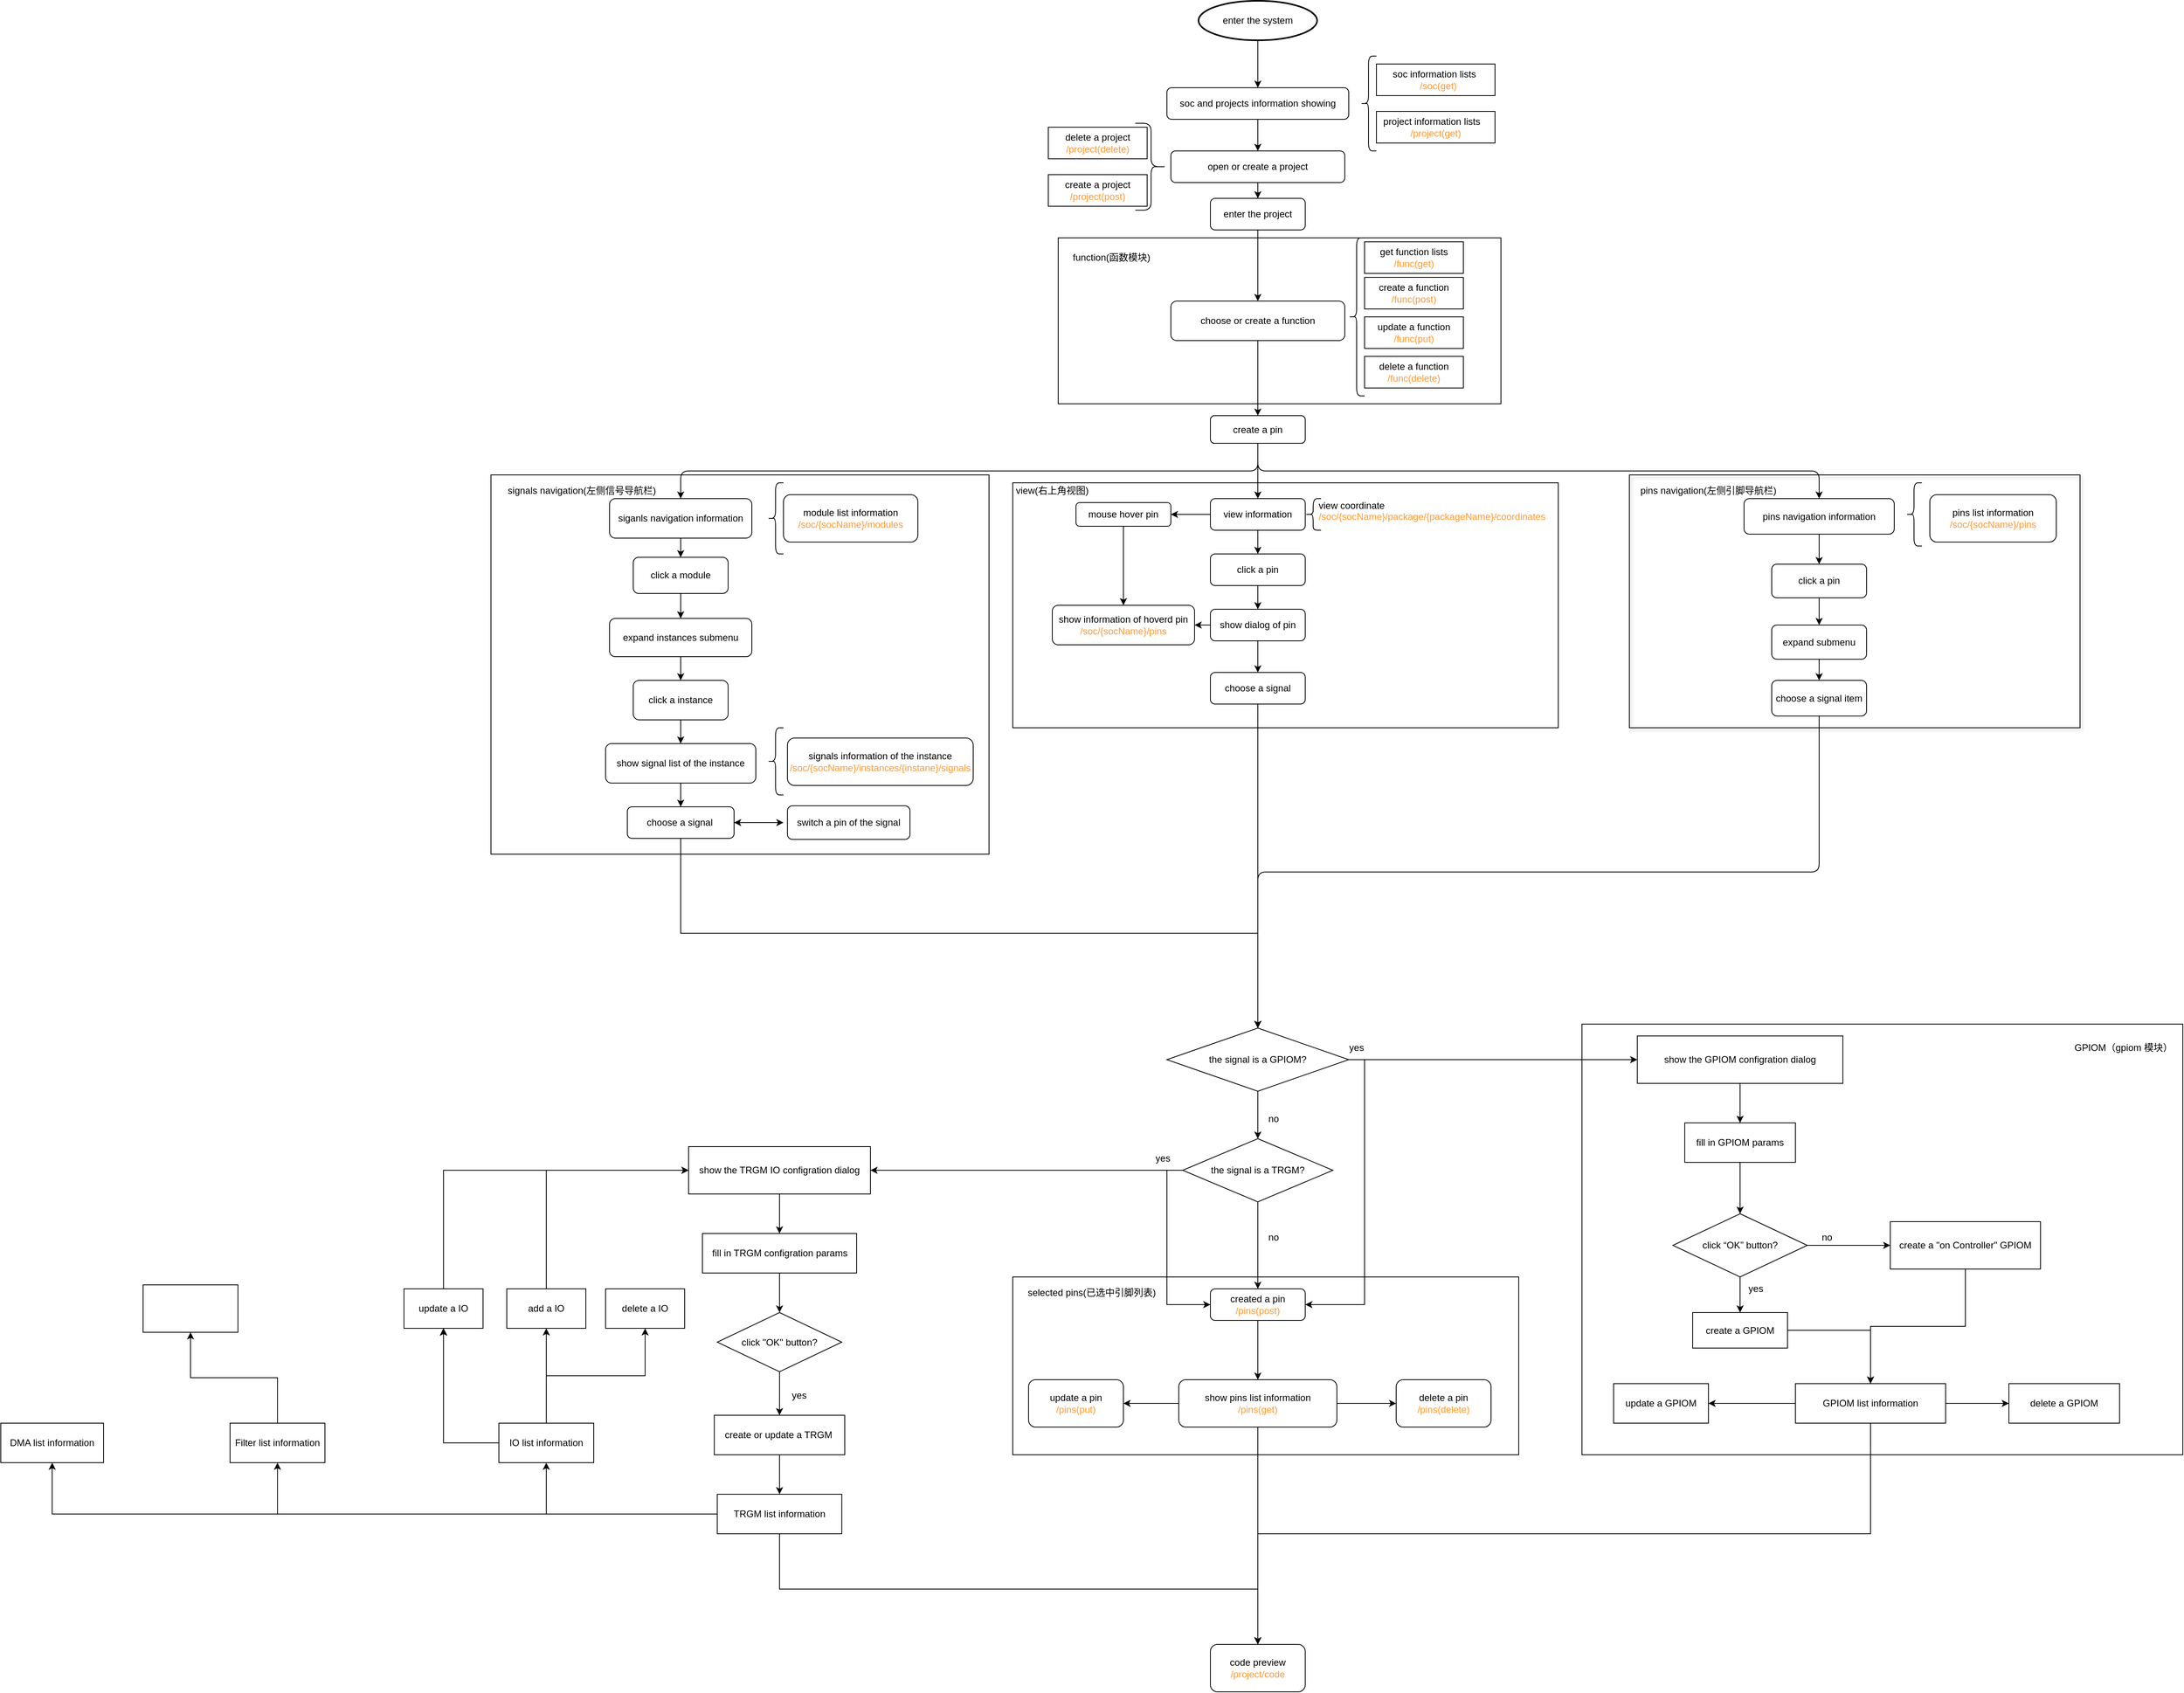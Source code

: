 <mxfile version="21.6.8" type="github">
  <diagram name="Page-1" id="edf60f1a-56cd-e834-aa8a-f176f3a09ee4">
    <mxGraphModel dx="5657" dy="2713" grid="1" gridSize="10" guides="1" tooltips="1" connect="1" arrows="1" fold="1" page="1" pageScale="1" pageWidth="1100" pageHeight="850" background="none" math="0" shadow="0">
      <root>
        <mxCell id="0" />
        <mxCell id="1" parent="0" />
        <mxCell id="0kwE7LdaJHEwsBCoahu8-102" value="" style="rounded=0;whiteSpace=wrap;html=1;fillColor=none;" vertex="1" parent="1">
          <mxGeometry x="850" y="1185" width="760" height="545" as="geometry" />
        </mxCell>
        <mxCell id="0kwE7LdaJHEwsBCoahu8-97" value="" style="rounded=0;whiteSpace=wrap;html=1;fillColor=none;" vertex="1" parent="1">
          <mxGeometry x="130" y="1505" width="640" height="225" as="geometry" />
        </mxCell>
        <mxCell id="0kwE7LdaJHEwsBCoahu8-68" value="" style="rounded=0;whiteSpace=wrap;html=1;fillColor=none;" vertex="1" parent="1">
          <mxGeometry x="187.5" y="190" width="560" height="210" as="geometry" />
        </mxCell>
        <mxCell id="0kwE7LdaJHEwsBCoahu8-44" value="" style="rounded=0;whiteSpace=wrap;html=1;fillColor=none;" vertex="1" parent="1">
          <mxGeometry x="-530" y="490" width="630" height="480" as="geometry" />
        </mxCell>
        <mxCell id="0kwE7LdaJHEwsBCoahu8-19" value="" style="rounded=0;whiteSpace=wrap;html=1;shadow=1;fillColor=none;" vertex="1" parent="1">
          <mxGeometry x="910" y="490" width="570" height="320" as="geometry" />
        </mxCell>
        <mxCell id="lEjcD8XYRMhrM-3Tr-5c-185" value="" style="rounded=0;whiteSpace=wrap;html=1;gradientColor=default;fillColor=none;" parent="1" vertex="1">
          <mxGeometry x="130" y="500" width="690" height="310" as="geometry" />
        </mxCell>
        <mxCell id="lEjcD8XYRMhrM-3Tr-5c-83" style="edgeStyle=orthogonalEdgeStyle;rounded=0;orthogonalLoop=1;jettySize=auto;html=1;exitX=0.5;exitY=1;exitDx=0;exitDy=0;entryX=0.5;entryY=0;entryDx=0;entryDy=0;" parent="1" source="lEjcD8XYRMhrM-3Tr-5c-56" target="lEjcD8XYRMhrM-3Tr-5c-76" edge="1">
          <mxGeometry relative="1" as="geometry" />
        </mxCell>
        <mxCell id="lEjcD8XYRMhrM-3Tr-5c-56" value="soc and projects information showing" style="rounded=1;whiteSpace=wrap;html=1;" parent="1" vertex="1">
          <mxGeometry x="325" width="230" height="40" as="geometry" />
        </mxCell>
        <mxCell id="lEjcD8XYRMhrM-3Tr-5c-99" value="" style="edgeStyle=orthogonalEdgeStyle;rounded=0;orthogonalLoop=1;jettySize=auto;html=1;" parent="1" source="lEjcD8XYRMhrM-3Tr-5c-76" target="lEjcD8XYRMhrM-3Tr-5c-98" edge="1">
          <mxGeometry relative="1" as="geometry" />
        </mxCell>
        <mxCell id="lEjcD8XYRMhrM-3Tr-5c-76" value="open or create a project" style="rounded=1;whiteSpace=wrap;html=1;" parent="1" vertex="1">
          <mxGeometry x="330" y="80" width="220" height="40" as="geometry" />
        </mxCell>
        <mxCell id="0kwE7LdaJHEwsBCoahu8-67" style="edgeStyle=orthogonalEdgeStyle;rounded=0;orthogonalLoop=1;jettySize=auto;html=1;exitX=0.5;exitY=1;exitDx=0;exitDy=0;exitPerimeter=0;" edge="1" parent="1" source="lEjcD8XYRMhrM-3Tr-5c-91" target="lEjcD8XYRMhrM-3Tr-5c-56">
          <mxGeometry relative="1" as="geometry" />
        </mxCell>
        <mxCell id="lEjcD8XYRMhrM-3Tr-5c-91" value="enter the system" style="strokeWidth=2;html=1;shape=mxgraph.flowchart.start_1;whiteSpace=wrap;" parent="1" vertex="1">
          <mxGeometry x="365" y="-110" width="150" height="50" as="geometry" />
        </mxCell>
        <mxCell id="lEjcD8XYRMhrM-3Tr-5c-86" value="create a project&lt;br&gt;&lt;font color=&quot;#ff9933&quot;&gt;/project(post)&lt;/font&gt;" style="whiteSpace=wrap;html=1;" parent="1" vertex="1">
          <mxGeometry x="175" y="110" width="125" height="40" as="geometry" />
        </mxCell>
        <mxCell id="lEjcD8XYRMhrM-3Tr-5c-88" value="delete a project&lt;br&gt;&lt;font color=&quot;#ff9933&quot;&gt;/project(delete)&lt;/font&gt;" style="whiteSpace=wrap;html=1;" parent="1" vertex="1">
          <mxGeometry x="175" y="50" width="125" height="40" as="geometry" />
        </mxCell>
        <mxCell id="lEjcD8XYRMhrM-3Tr-5c-95" value="" style="shape=curlyBracket;whiteSpace=wrap;html=1;rounded=1;flipH=1;labelPosition=right;verticalLabelPosition=middle;align=left;verticalAlign=middle;size=0.5;" parent="1" vertex="1">
          <mxGeometry x="285" y="45" width="40" height="110" as="geometry" />
        </mxCell>
        <mxCell id="lEjcD8XYRMhrM-3Tr-5c-70" value="soc information lists&amp;nbsp; &amp;nbsp;&amp;nbsp;&lt;font color=&quot;#ff9933&quot;&gt;/soc(get)&lt;/font&gt;" style="whiteSpace=wrap;html=1;" parent="1" vertex="1">
          <mxGeometry x="590" y="-30" width="150" height="40" as="geometry" />
        </mxCell>
        <mxCell id="lEjcD8XYRMhrM-3Tr-5c-72" value="project information lists&amp;nbsp; &amp;nbsp; &lt;font color=&quot;#ff9933&quot;&gt;/project(get)&lt;/font&gt;" style="whiteSpace=wrap;html=1;" parent="1" vertex="1">
          <mxGeometry x="590" y="30" width="150" height="40" as="geometry" />
        </mxCell>
        <mxCell id="lEjcD8XYRMhrM-3Tr-5c-97" value="" style="shape=curlyBracket;whiteSpace=wrap;html=1;rounded=1;labelPosition=left;verticalLabelPosition=middle;align=right;verticalAlign=middle;" parent="1" vertex="1">
          <mxGeometry x="570" y="-40" width="20" height="120" as="geometry" />
        </mxCell>
        <mxCell id="lEjcD8XYRMhrM-3Tr-5c-101" value="" style="edgeStyle=orthogonalEdgeStyle;rounded=0;orthogonalLoop=1;jettySize=auto;html=1;" parent="1" source="lEjcD8XYRMhrM-3Tr-5c-98" target="lEjcD8XYRMhrM-3Tr-5c-100" edge="1">
          <mxGeometry relative="1" as="geometry" />
        </mxCell>
        <mxCell id="lEjcD8XYRMhrM-3Tr-5c-98" value="enter the project" style="whiteSpace=wrap;html=1;rounded=1;" parent="1" vertex="1">
          <mxGeometry x="380" y="140" width="120" height="40" as="geometry" />
        </mxCell>
        <mxCell id="lEjcD8XYRMhrM-3Tr-5c-157" value="" style="edgeStyle=orthogonalEdgeStyle;rounded=0;orthogonalLoop=1;jettySize=auto;html=1;" parent="1" source="lEjcD8XYRMhrM-3Tr-5c-100" target="lEjcD8XYRMhrM-3Tr-5c-156" edge="1">
          <mxGeometry relative="1" as="geometry" />
        </mxCell>
        <mxCell id="lEjcD8XYRMhrM-3Tr-5c-100" value="choose or create a function" style="whiteSpace=wrap;html=1;rounded=1;" parent="1" vertex="1">
          <mxGeometry x="330" y="270" width="220" height="50" as="geometry" />
        </mxCell>
        <mxCell id="lEjcD8XYRMhrM-3Tr-5c-102" value="" style="shape=curlyBracket;whiteSpace=wrap;html=1;rounded=1;labelPosition=left;verticalLabelPosition=middle;align=right;verticalAlign=middle;" parent="1" vertex="1">
          <mxGeometry x="555" y="190" width="20" height="200" as="geometry" />
        </mxCell>
        <mxCell id="lEjcD8XYRMhrM-3Tr-5c-103" value="get function lists&lt;br&gt;&lt;font color=&quot;#ff9933&quot;&gt;/func(get)&lt;/font&gt;" style="whiteSpace=wrap;html=1;" parent="1" vertex="1">
          <mxGeometry x="575" y="195" width="125" height="40" as="geometry" />
        </mxCell>
        <mxCell id="lEjcD8XYRMhrM-3Tr-5c-104" value="create a function&lt;br&gt;&lt;font color=&quot;#ff9933&quot;&gt;/func(post)&lt;/font&gt;" style="whiteSpace=wrap;html=1;" parent="1" vertex="1">
          <mxGeometry x="575" y="240" width="125" height="40" as="geometry" />
        </mxCell>
        <mxCell id="lEjcD8XYRMhrM-3Tr-5c-105" value="update a function&lt;br&gt;&lt;font color=&quot;#ff9933&quot;&gt;/func(put)&lt;/font&gt;" style="whiteSpace=wrap;html=1;" parent="1" vertex="1">
          <mxGeometry x="575" y="290" width="125" height="40" as="geometry" />
        </mxCell>
        <mxCell id="lEjcD8XYRMhrM-3Tr-5c-106" value="delete a function&lt;br&gt;&lt;font color=&quot;#ff9933&quot;&gt;/func(delete)&lt;/font&gt;" style="whiteSpace=wrap;html=1;" parent="1" vertex="1">
          <mxGeometry x="575" y="340" width="125" height="40" as="geometry" />
        </mxCell>
        <mxCell id="lEjcD8XYRMhrM-3Tr-5c-159" value="" style="edgeStyle=orthogonalEdgeStyle;rounded=1;orthogonalLoop=1;jettySize=auto;html=1;" parent="1" source="lEjcD8XYRMhrM-3Tr-5c-156" target="lEjcD8XYRMhrM-3Tr-5c-158" edge="1">
          <mxGeometry relative="1" as="geometry" />
        </mxCell>
        <mxCell id="0kwE7LdaJHEwsBCoahu8-20" style="edgeStyle=orthogonalEdgeStyle;rounded=1;orthogonalLoop=1;jettySize=auto;html=1;exitX=0.5;exitY=1;exitDx=0;exitDy=0;entryX=0.5;entryY=0;entryDx=0;entryDy=0;" edge="1" parent="1" source="lEjcD8XYRMhrM-3Tr-5c-156" target="lEjcD8XYRMhrM-3Tr-5c-186">
          <mxGeometry relative="1" as="geometry" />
        </mxCell>
        <mxCell id="0kwE7LdaJHEwsBCoahu8-47" style="edgeStyle=orthogonalEdgeStyle;rounded=1;orthogonalLoop=1;jettySize=auto;html=1;exitX=0.5;exitY=1;exitDx=0;exitDy=0;" edge="1" parent="1" source="lEjcD8XYRMhrM-3Tr-5c-156" target="0kwE7LdaJHEwsBCoahu8-22">
          <mxGeometry relative="1" as="geometry" />
        </mxCell>
        <mxCell id="lEjcD8XYRMhrM-3Tr-5c-156" value="create a pin" style="whiteSpace=wrap;html=1;rounded=1;" parent="1" vertex="1">
          <mxGeometry x="380" y="415" width="120" height="35" as="geometry" />
        </mxCell>
        <mxCell id="lEjcD8XYRMhrM-3Tr-5c-168" value="" style="edgeStyle=orthogonalEdgeStyle;rounded=0;orthogonalLoop=1;jettySize=auto;html=1;" parent="1" source="lEjcD8XYRMhrM-3Tr-5c-158" target="lEjcD8XYRMhrM-3Tr-5c-167" edge="1">
          <mxGeometry relative="1" as="geometry" />
        </mxCell>
        <mxCell id="lEjcD8XYRMhrM-3Tr-5c-172" value="" style="edgeStyle=orthogonalEdgeStyle;rounded=0;orthogonalLoop=1;jettySize=auto;html=1;" parent="1" source="lEjcD8XYRMhrM-3Tr-5c-158" target="lEjcD8XYRMhrM-3Tr-5c-171" edge="1">
          <mxGeometry relative="1" as="geometry" />
        </mxCell>
        <mxCell id="lEjcD8XYRMhrM-3Tr-5c-158" value="view information" style="whiteSpace=wrap;html=1;rounded=1;" parent="1" vertex="1">
          <mxGeometry x="380" y="520" width="120" height="40" as="geometry" />
        </mxCell>
        <mxCell id="lEjcD8XYRMhrM-3Tr-5c-160" value="view(右上角视图)" style="text;html=1;strokeColor=none;fillColor=none;align=center;verticalAlign=middle;whiteSpace=wrap;rounded=0;" parent="1" vertex="1">
          <mxGeometry x="120" y="495" width="120" height="30" as="geometry" />
        </mxCell>
        <mxCell id="lEjcD8XYRMhrM-3Tr-5c-170" value="" style="edgeStyle=orthogonalEdgeStyle;rounded=0;orthogonalLoop=1;jettySize=auto;html=1;" parent="1" source="lEjcD8XYRMhrM-3Tr-5c-167" target="lEjcD8XYRMhrM-3Tr-5c-169" edge="1">
          <mxGeometry relative="1" as="geometry" />
        </mxCell>
        <mxCell id="lEjcD8XYRMhrM-3Tr-5c-167" value="mouse hover pin" style="whiteSpace=wrap;html=1;rounded=1;" parent="1" vertex="1">
          <mxGeometry x="210" y="525" width="120" height="30" as="geometry" />
        </mxCell>
        <mxCell id="lEjcD8XYRMhrM-3Tr-5c-169" value="show information of hoverd pin&lt;br&gt;&lt;font color=&quot;#ff9933&quot;&gt;/soc/{socName}/pins&lt;/font&gt;" style="whiteSpace=wrap;html=1;rounded=1;" parent="1" vertex="1">
          <mxGeometry x="180" y="655" width="180" height="50" as="geometry" />
        </mxCell>
        <mxCell id="lEjcD8XYRMhrM-3Tr-5c-174" value="" style="edgeStyle=orthogonalEdgeStyle;rounded=0;orthogonalLoop=1;jettySize=auto;html=1;" parent="1" source="lEjcD8XYRMhrM-3Tr-5c-171" target="lEjcD8XYRMhrM-3Tr-5c-173" edge="1">
          <mxGeometry relative="1" as="geometry" />
        </mxCell>
        <mxCell id="lEjcD8XYRMhrM-3Tr-5c-171" value="click a pin" style="whiteSpace=wrap;html=1;rounded=1;" parent="1" vertex="1">
          <mxGeometry x="380" y="590" width="120" height="40" as="geometry" />
        </mxCell>
        <mxCell id="lEjcD8XYRMhrM-3Tr-5c-176" value="" style="edgeStyle=orthogonalEdgeStyle;rounded=0;orthogonalLoop=1;jettySize=auto;html=1;" parent="1" source="lEjcD8XYRMhrM-3Tr-5c-173" target="lEjcD8XYRMhrM-3Tr-5c-175" edge="1">
          <mxGeometry relative="1" as="geometry" />
        </mxCell>
        <mxCell id="0kwE7LdaJHEwsBCoahu8-9" style="edgeStyle=orthogonalEdgeStyle;rounded=0;orthogonalLoop=1;jettySize=auto;html=1;exitX=0;exitY=0.5;exitDx=0;exitDy=0;entryX=1;entryY=0.5;entryDx=0;entryDy=0;" edge="1" parent="1" source="lEjcD8XYRMhrM-3Tr-5c-173" target="lEjcD8XYRMhrM-3Tr-5c-169">
          <mxGeometry relative="1" as="geometry" />
        </mxCell>
        <mxCell id="lEjcD8XYRMhrM-3Tr-5c-173" value="show dialog of pin" style="whiteSpace=wrap;html=1;rounded=1;" parent="1" vertex="1">
          <mxGeometry x="380" y="660" width="120" height="40" as="geometry" />
        </mxCell>
        <mxCell id="lEjcD8XYRMhrM-3Tr-5c-178" value="" style="edgeStyle=orthogonalEdgeStyle;rounded=0;orthogonalLoop=1;jettySize=auto;html=1;entryX=0.5;entryY=0;entryDx=0;entryDy=0;entryPerimeter=0;" parent="1" source="lEjcD8XYRMhrM-3Tr-5c-175" target="0kwE7LdaJHEwsBCoahu8-49" edge="1">
          <mxGeometry relative="1" as="geometry" />
        </mxCell>
        <mxCell id="lEjcD8XYRMhrM-3Tr-5c-175" value="choose a signal" style="whiteSpace=wrap;html=1;rounded=1;" parent="1" vertex="1">
          <mxGeometry x="380" y="740" width="120" height="40" as="geometry" />
        </mxCell>
        <mxCell id="0kwE7LdaJHEwsBCoahu8-92" value="" style="edgeStyle=orthogonalEdgeStyle;rounded=0;orthogonalLoop=1;jettySize=auto;html=1;" edge="1" parent="1" source="lEjcD8XYRMhrM-3Tr-5c-177" target="0kwE7LdaJHEwsBCoahu8-91">
          <mxGeometry relative="1" as="geometry" />
        </mxCell>
        <mxCell id="lEjcD8XYRMhrM-3Tr-5c-177" value="created a pin&lt;br&gt;&lt;font color=&quot;#ff9933&quot;&gt;/pins(post)&lt;/font&gt;" style="whiteSpace=wrap;html=1;rounded=1;" parent="1" vertex="1">
          <mxGeometry x="380" y="1520" width="120" height="40" as="geometry" />
        </mxCell>
        <mxCell id="lEjcD8XYRMhrM-3Tr-5c-184" value="view coordinate&lt;br&gt;&lt;font color=&quot;#ff9933&quot;&gt;/soc/{socName}/package/{packageName}/coordinates&lt;/font&gt;" style="text;whiteSpace=wrap;html=1;" parent="1" vertex="1">
          <mxGeometry x="515" y="515" width="320" height="50" as="geometry" />
        </mxCell>
        <mxCell id="0kwE7LdaJHEwsBCoahu8-5" value="" style="edgeStyle=orthogonalEdgeStyle;rounded=0;orthogonalLoop=1;jettySize=auto;html=1;" edge="1" parent="1" source="lEjcD8XYRMhrM-3Tr-5c-186" target="0kwE7LdaJHEwsBCoahu8-4">
          <mxGeometry relative="1" as="geometry" />
        </mxCell>
        <mxCell id="lEjcD8XYRMhrM-3Tr-5c-186" value="pins navigation information" style="rounded=1;whiteSpace=wrap;html=1;" parent="1" vertex="1">
          <mxGeometry x="1055" y="520" width="190" height="45" as="geometry" />
        </mxCell>
        <mxCell id="0kwE7LdaJHEwsBCoahu8-1" value="" style="shape=curlyBracket;whiteSpace=wrap;html=1;rounded=1;labelPosition=left;verticalLabelPosition=middle;align=right;verticalAlign=middle;size=0.5;" vertex="1" parent="1">
          <mxGeometry x="500" y="520" width="20" height="40" as="geometry" />
        </mxCell>
        <mxCell id="0kwE7LdaJHEwsBCoahu8-2" value="" style="shape=curlyBracket;whiteSpace=wrap;html=1;rounded=1;labelPosition=left;verticalLabelPosition=middle;align=right;verticalAlign=middle;" vertex="1" parent="1">
          <mxGeometry x="1260" y="500" width="20" height="80" as="geometry" />
        </mxCell>
        <mxCell id="0kwE7LdaJHEwsBCoahu8-3" value="pins list information&lt;br&gt;&lt;font color=&quot;#ff9933&quot;&gt;/soc/{socName}/pins&lt;/font&gt;" style="rounded=1;whiteSpace=wrap;html=1;" vertex="1" parent="1">
          <mxGeometry x="1290" y="515" width="160" height="60" as="geometry" />
        </mxCell>
        <mxCell id="0kwE7LdaJHEwsBCoahu8-13" value="" style="edgeStyle=orthogonalEdgeStyle;rounded=0;orthogonalLoop=1;jettySize=auto;html=1;" edge="1" parent="1" source="0kwE7LdaJHEwsBCoahu8-4" target="0kwE7LdaJHEwsBCoahu8-12">
          <mxGeometry relative="1" as="geometry" />
        </mxCell>
        <mxCell id="0kwE7LdaJHEwsBCoahu8-4" value="click a pin" style="whiteSpace=wrap;html=1;rounded=1;" vertex="1" parent="1">
          <mxGeometry x="1090" y="603" width="120" height="42.5" as="geometry" />
        </mxCell>
        <mxCell id="0kwE7LdaJHEwsBCoahu8-15" value="" style="edgeStyle=orthogonalEdgeStyle;rounded=0;orthogonalLoop=1;jettySize=auto;html=1;" edge="1" parent="1" source="0kwE7LdaJHEwsBCoahu8-12" target="0kwE7LdaJHEwsBCoahu8-14">
          <mxGeometry relative="1" as="geometry" />
        </mxCell>
        <mxCell id="0kwE7LdaJHEwsBCoahu8-12" value="expand submenu" style="whiteSpace=wrap;html=1;rounded=1;" vertex="1" parent="1">
          <mxGeometry x="1090" y="680" width="120" height="43.25" as="geometry" />
        </mxCell>
        <mxCell id="0kwE7LdaJHEwsBCoahu8-18" style="edgeStyle=orthogonalEdgeStyle;rounded=1;orthogonalLoop=1;jettySize=auto;html=1;exitX=0.5;exitY=1;exitDx=0;exitDy=0;entryX=0.5;entryY=0;entryDx=0;entryDy=0;" edge="1" parent="1" source="0kwE7LdaJHEwsBCoahu8-14" target="0kwE7LdaJHEwsBCoahu8-49">
          <mxGeometry relative="1" as="geometry">
            <mxPoint x="440" y="1320" as="targetPoint" />
          </mxGeometry>
        </mxCell>
        <mxCell id="0kwE7LdaJHEwsBCoahu8-14" value="choose a signal item" style="whiteSpace=wrap;html=1;rounded=1;" vertex="1" parent="1">
          <mxGeometry x="1090" y="750" width="120" height="45.13" as="geometry" />
        </mxCell>
        <mxCell id="0kwE7LdaJHEwsBCoahu8-21" value="pins navigation(左侧引脚导航栏)" style="text;html=1;strokeColor=none;fillColor=none;align=center;verticalAlign=middle;whiteSpace=wrap;rounded=0;" vertex="1" parent="1">
          <mxGeometry x="910" y="495" width="200" height="30" as="geometry" />
        </mxCell>
        <mxCell id="0kwE7LdaJHEwsBCoahu8-27" value="" style="edgeStyle=orthogonalEdgeStyle;rounded=0;orthogonalLoop=1;jettySize=auto;html=1;" edge="1" parent="1" source="0kwE7LdaJHEwsBCoahu8-22" target="0kwE7LdaJHEwsBCoahu8-26">
          <mxGeometry relative="1" as="geometry" />
        </mxCell>
        <mxCell id="0kwE7LdaJHEwsBCoahu8-22" value="siganls navigation information" style="rounded=1;whiteSpace=wrap;html=1;" vertex="1" parent="1">
          <mxGeometry x="-380" y="520" width="180" height="50" as="geometry" />
        </mxCell>
        <mxCell id="0kwE7LdaJHEwsBCoahu8-23" value="" style="shape=curlyBracket;whiteSpace=wrap;html=1;rounded=1;labelPosition=left;verticalLabelPosition=middle;align=right;verticalAlign=middle;" vertex="1" parent="1">
          <mxGeometry x="-180" y="500" width="20" height="90" as="geometry" />
        </mxCell>
        <mxCell id="0kwE7LdaJHEwsBCoahu8-24" value="module list information&lt;br&gt;&lt;font color=&quot;#ff9933&quot;&gt;/soc/{socName}/modules&lt;/font&gt;" style="rounded=1;whiteSpace=wrap;html=1;" vertex="1" parent="1">
          <mxGeometry x="-160" y="515" width="170" height="60" as="geometry" />
        </mxCell>
        <mxCell id="0kwE7LdaJHEwsBCoahu8-29" value="" style="edgeStyle=orthogonalEdgeStyle;rounded=0;orthogonalLoop=1;jettySize=auto;html=1;" edge="1" parent="1" source="0kwE7LdaJHEwsBCoahu8-26" target="0kwE7LdaJHEwsBCoahu8-28">
          <mxGeometry relative="1" as="geometry" />
        </mxCell>
        <mxCell id="0kwE7LdaJHEwsBCoahu8-26" value="click a module" style="whiteSpace=wrap;html=1;rounded=1;" vertex="1" parent="1">
          <mxGeometry x="-350" y="594.25" width="120" height="45.75" as="geometry" />
        </mxCell>
        <mxCell id="0kwE7LdaJHEwsBCoahu8-31" value="" style="edgeStyle=orthogonalEdgeStyle;rounded=0;orthogonalLoop=1;jettySize=auto;html=1;" edge="1" parent="1" source="0kwE7LdaJHEwsBCoahu8-28" target="0kwE7LdaJHEwsBCoahu8-30">
          <mxGeometry relative="1" as="geometry" />
        </mxCell>
        <mxCell id="0kwE7LdaJHEwsBCoahu8-28" value="expand instances submenu" style="whiteSpace=wrap;html=1;rounded=1;" vertex="1" parent="1">
          <mxGeometry x="-380" y="671.62" width="180" height="48.38" as="geometry" />
        </mxCell>
        <mxCell id="0kwE7LdaJHEwsBCoahu8-33" value="" style="edgeStyle=orthogonalEdgeStyle;rounded=0;orthogonalLoop=1;jettySize=auto;html=1;" edge="1" parent="1" source="0kwE7LdaJHEwsBCoahu8-30" target="0kwE7LdaJHEwsBCoahu8-32">
          <mxGeometry relative="1" as="geometry" />
        </mxCell>
        <mxCell id="0kwE7LdaJHEwsBCoahu8-30" value="click a instance" style="whiteSpace=wrap;html=1;rounded=1;" vertex="1" parent="1">
          <mxGeometry x="-350" y="750" width="120" height="50" as="geometry" />
        </mxCell>
        <mxCell id="0kwE7LdaJHEwsBCoahu8-35" value="" style="edgeStyle=orthogonalEdgeStyle;rounded=0;orthogonalLoop=1;jettySize=auto;html=1;" edge="1" parent="1" source="0kwE7LdaJHEwsBCoahu8-32" target="0kwE7LdaJHEwsBCoahu8-34">
          <mxGeometry relative="1" as="geometry" />
        </mxCell>
        <mxCell id="0kwE7LdaJHEwsBCoahu8-32" value="show signal list of the instance" style="whiteSpace=wrap;html=1;rounded=1;" vertex="1" parent="1">
          <mxGeometry x="-385" y="830" width="190" height="50" as="geometry" />
        </mxCell>
        <mxCell id="0kwE7LdaJHEwsBCoahu8-41" style="edgeStyle=orthogonalEdgeStyle;rounded=0;orthogonalLoop=1;jettySize=auto;html=1;exitX=0.5;exitY=1;exitDx=0;exitDy=0;entryX=0.5;entryY=0;entryDx=0;entryDy=0;" edge="1" parent="1" source="0kwE7LdaJHEwsBCoahu8-34" target="0kwE7LdaJHEwsBCoahu8-49">
          <mxGeometry relative="1" as="geometry" />
        </mxCell>
        <mxCell id="0kwE7LdaJHEwsBCoahu8-34" value="choose a signal&amp;nbsp;" style="whiteSpace=wrap;html=1;rounded=1;" vertex="1" parent="1">
          <mxGeometry x="-357.5" y="910" width="135" height="40" as="geometry" />
        </mxCell>
        <mxCell id="0kwE7LdaJHEwsBCoahu8-38" value="switch a pin of the signal" style="whiteSpace=wrap;html=1;rounded=1;" vertex="1" parent="1">
          <mxGeometry x="-155" y="908.75" width="155" height="42.5" as="geometry" />
        </mxCell>
        <mxCell id="0kwE7LdaJHEwsBCoahu8-43" value="" style="endArrow=classic;startArrow=classic;html=1;rounded=0;" edge="1" parent="1">
          <mxGeometry width="50" height="50" relative="1" as="geometry">
            <mxPoint x="-222.5" y="930" as="sourcePoint" />
            <mxPoint x="-160" y="930" as="targetPoint" />
          </mxGeometry>
        </mxCell>
        <mxCell id="0kwE7LdaJHEwsBCoahu8-45" value="signals navigation(左侧信号导航栏)" style="text;html=1;strokeColor=none;fillColor=none;align=center;verticalAlign=middle;whiteSpace=wrap;rounded=0;" vertex="1" parent="1">
          <mxGeometry x="-520" y="495" width="210" height="30" as="geometry" />
        </mxCell>
        <mxCell id="0kwE7LdaJHEwsBCoahu8-53" value="" style="edgeStyle=orthogonalEdgeStyle;rounded=0;orthogonalLoop=1;jettySize=auto;html=1;" edge="1" parent="1" source="0kwE7LdaJHEwsBCoahu8-49" target="0kwE7LdaJHEwsBCoahu8-52">
          <mxGeometry relative="1" as="geometry" />
        </mxCell>
        <mxCell id="0kwE7LdaJHEwsBCoahu8-57" value="" style="edgeStyle=orthogonalEdgeStyle;rounded=0;orthogonalLoop=1;jettySize=auto;html=1;" edge="1" parent="1" source="0kwE7LdaJHEwsBCoahu8-49" target="0kwE7LdaJHEwsBCoahu8-56">
          <mxGeometry relative="1" as="geometry" />
        </mxCell>
        <mxCell id="0kwE7LdaJHEwsBCoahu8-59" style="edgeStyle=orthogonalEdgeStyle;rounded=0;orthogonalLoop=1;jettySize=auto;html=1;exitX=1;exitY=0.5;exitDx=0;exitDy=0;entryX=1;entryY=0.5;entryDx=0;entryDy=0;" edge="1" parent="1" source="0kwE7LdaJHEwsBCoahu8-49" target="lEjcD8XYRMhrM-3Tr-5c-177">
          <mxGeometry relative="1" as="geometry" />
        </mxCell>
        <mxCell id="0kwE7LdaJHEwsBCoahu8-49" value="the signal is a GPIOM?" style="rhombus;whiteSpace=wrap;html=1;" vertex="1" parent="1">
          <mxGeometry x="325" y="1190" width="230" height="80" as="geometry" />
        </mxCell>
        <mxCell id="0kwE7LdaJHEwsBCoahu8-50" value="no" style="text;html=1;strokeColor=none;fillColor=none;align=center;verticalAlign=middle;whiteSpace=wrap;rounded=0;" vertex="1" parent="1">
          <mxGeometry x="430" y="1290" width="60" height="30" as="geometry" />
        </mxCell>
        <mxCell id="0kwE7LdaJHEwsBCoahu8-54" style="edgeStyle=orthogonalEdgeStyle;rounded=0;orthogonalLoop=1;jettySize=auto;html=1;exitX=0.5;exitY=1;exitDx=0;exitDy=0;entryX=0.5;entryY=0;entryDx=0;entryDy=0;" edge="1" parent="1" source="0kwE7LdaJHEwsBCoahu8-52" target="lEjcD8XYRMhrM-3Tr-5c-177">
          <mxGeometry relative="1" as="geometry" />
        </mxCell>
        <mxCell id="0kwE7LdaJHEwsBCoahu8-62" value="" style="edgeStyle=orthogonalEdgeStyle;rounded=0;orthogonalLoop=1;jettySize=auto;html=1;" edge="1" parent="1" source="0kwE7LdaJHEwsBCoahu8-52" target="0kwE7LdaJHEwsBCoahu8-61">
          <mxGeometry relative="1" as="geometry" />
        </mxCell>
        <mxCell id="0kwE7LdaJHEwsBCoahu8-63" style="edgeStyle=orthogonalEdgeStyle;rounded=0;orthogonalLoop=1;jettySize=auto;html=1;exitX=0;exitY=0.5;exitDx=0;exitDy=0;entryX=0;entryY=0.5;entryDx=0;entryDy=0;" edge="1" parent="1" source="0kwE7LdaJHEwsBCoahu8-52" target="lEjcD8XYRMhrM-3Tr-5c-177">
          <mxGeometry relative="1" as="geometry" />
        </mxCell>
        <mxCell id="0kwE7LdaJHEwsBCoahu8-52" value="the signal is a TRGM?" style="rhombus;whiteSpace=wrap;html=1;" vertex="1" parent="1">
          <mxGeometry x="345" y="1330" width="190" height="80" as="geometry" />
        </mxCell>
        <mxCell id="0kwE7LdaJHEwsBCoahu8-55" value="no" style="text;html=1;strokeColor=none;fillColor=none;align=center;verticalAlign=middle;whiteSpace=wrap;rounded=0;" vertex="1" parent="1">
          <mxGeometry x="430" y="1440" width="60" height="30" as="geometry" />
        </mxCell>
        <mxCell id="0kwE7LdaJHEwsBCoahu8-74" value="" style="edgeStyle=orthogonalEdgeStyle;rounded=0;orthogonalLoop=1;jettySize=auto;html=1;" edge="1" parent="1" source="0kwE7LdaJHEwsBCoahu8-56" target="0kwE7LdaJHEwsBCoahu8-73">
          <mxGeometry relative="1" as="geometry" />
        </mxCell>
        <mxCell id="0kwE7LdaJHEwsBCoahu8-56" value="show the GPIOM configration dialog" style="whiteSpace=wrap;html=1;" vertex="1" parent="1">
          <mxGeometry x="920" y="1200" width="260" height="60" as="geometry" />
        </mxCell>
        <mxCell id="0kwE7LdaJHEwsBCoahu8-58" value="yes" style="text;html=1;strokeColor=none;fillColor=none;align=center;verticalAlign=middle;whiteSpace=wrap;rounded=0;" vertex="1" parent="1">
          <mxGeometry x="535" y="1200" width="60" height="30" as="geometry" />
        </mxCell>
        <mxCell id="0kwE7LdaJHEwsBCoahu8-106" value="" style="edgeStyle=orthogonalEdgeStyle;rounded=0;orthogonalLoop=1;jettySize=auto;html=1;" edge="1" parent="1" source="0kwE7LdaJHEwsBCoahu8-61" target="0kwE7LdaJHEwsBCoahu8-105">
          <mxGeometry relative="1" as="geometry" />
        </mxCell>
        <mxCell id="0kwE7LdaJHEwsBCoahu8-61" value="show the TRGM IO configration dialog" style="whiteSpace=wrap;html=1;" vertex="1" parent="1">
          <mxGeometry x="-280" y="1340" width="230" height="60" as="geometry" />
        </mxCell>
        <mxCell id="0kwE7LdaJHEwsBCoahu8-64" value="yes" style="text;html=1;strokeColor=none;fillColor=none;align=center;verticalAlign=middle;whiteSpace=wrap;rounded=0;" vertex="1" parent="1">
          <mxGeometry x="290" y="1340" width="60" height="30" as="geometry" />
        </mxCell>
        <mxCell id="0kwE7LdaJHEwsBCoahu8-65" value="" style="shape=curlyBracket;whiteSpace=wrap;html=1;rounded=1;labelPosition=left;verticalLabelPosition=middle;align=right;verticalAlign=middle;size=0.5;" vertex="1" parent="1">
          <mxGeometry x="-180" y="810" width="20" height="85" as="geometry" />
        </mxCell>
        <mxCell id="0kwE7LdaJHEwsBCoahu8-66" value="signals information of the instance&lt;br&gt;&lt;font color=&quot;#ff9933&quot;&gt;/soc/{socName}/instances/{instane}/signals&lt;/font&gt;" style="rounded=1;whiteSpace=wrap;html=1;" vertex="1" parent="1">
          <mxGeometry x="-155" y="823" width="235" height="60" as="geometry" />
        </mxCell>
        <mxCell id="0kwE7LdaJHEwsBCoahu8-69" value="function(函数模块)" style="text;html=1;strokeColor=none;fillColor=none;align=center;verticalAlign=middle;whiteSpace=wrap;rounded=0;" vertex="1" parent="1">
          <mxGeometry x="200" y="200" width="110" height="30" as="geometry" />
        </mxCell>
        <mxCell id="0kwE7LdaJHEwsBCoahu8-76" value="" style="edgeStyle=orthogonalEdgeStyle;rounded=0;orthogonalLoop=1;jettySize=auto;html=1;" edge="1" parent="1" source="0kwE7LdaJHEwsBCoahu8-73" target="0kwE7LdaJHEwsBCoahu8-75">
          <mxGeometry relative="1" as="geometry" />
        </mxCell>
        <mxCell id="0kwE7LdaJHEwsBCoahu8-73" value="fill in GPIOM params" style="whiteSpace=wrap;html=1;" vertex="1" parent="1">
          <mxGeometry x="980" y="1310" width="140" height="50" as="geometry" />
        </mxCell>
        <mxCell id="0kwE7LdaJHEwsBCoahu8-78" value="" style="edgeStyle=orthogonalEdgeStyle;rounded=0;orthogonalLoop=1;jettySize=auto;html=1;" edge="1" parent="1" source="0kwE7LdaJHEwsBCoahu8-75" target="0kwE7LdaJHEwsBCoahu8-77">
          <mxGeometry relative="1" as="geometry" />
        </mxCell>
        <mxCell id="0kwE7LdaJHEwsBCoahu8-81" value="" style="edgeStyle=orthogonalEdgeStyle;rounded=0;orthogonalLoop=1;jettySize=auto;html=1;" edge="1" parent="1" source="0kwE7LdaJHEwsBCoahu8-75" target="0kwE7LdaJHEwsBCoahu8-80">
          <mxGeometry relative="1" as="geometry" />
        </mxCell>
        <mxCell id="0kwE7LdaJHEwsBCoahu8-75" value="click “OK” button?" style="rhombus;whiteSpace=wrap;html=1;" vertex="1" parent="1">
          <mxGeometry x="965" y="1425" width="170" height="80" as="geometry" />
        </mxCell>
        <mxCell id="0kwE7LdaJHEwsBCoahu8-84" value="" style="edgeStyle=orthogonalEdgeStyle;rounded=0;orthogonalLoop=1;jettySize=auto;html=1;" edge="1" parent="1" source="0kwE7LdaJHEwsBCoahu8-77" target="0kwE7LdaJHEwsBCoahu8-83">
          <mxGeometry relative="1" as="geometry" />
        </mxCell>
        <mxCell id="0kwE7LdaJHEwsBCoahu8-77" value="create a GPIOM" style="whiteSpace=wrap;html=1;" vertex="1" parent="1">
          <mxGeometry x="990" y="1550" width="120" height="45" as="geometry" />
        </mxCell>
        <mxCell id="0kwE7LdaJHEwsBCoahu8-79" value="yes" style="text;html=1;strokeColor=none;fillColor=none;align=center;verticalAlign=middle;whiteSpace=wrap;rounded=0;" vertex="1" parent="1">
          <mxGeometry x="1040" y="1505" width="60" height="30" as="geometry" />
        </mxCell>
        <mxCell id="0kwE7LdaJHEwsBCoahu8-85" style="edgeStyle=orthogonalEdgeStyle;rounded=0;orthogonalLoop=1;jettySize=auto;html=1;exitX=0.5;exitY=1;exitDx=0;exitDy=0;entryX=0.5;entryY=0;entryDx=0;entryDy=0;" edge="1" parent="1" source="0kwE7LdaJHEwsBCoahu8-80" target="0kwE7LdaJHEwsBCoahu8-83">
          <mxGeometry relative="1" as="geometry" />
        </mxCell>
        <mxCell id="0kwE7LdaJHEwsBCoahu8-80" value="create a &quot;on Controller&quot; GPIOM" style="whiteSpace=wrap;html=1;" vertex="1" parent="1">
          <mxGeometry x="1240" y="1435" width="190" height="60" as="geometry" />
        </mxCell>
        <mxCell id="0kwE7LdaJHEwsBCoahu8-82" value="no" style="text;html=1;strokeColor=none;fillColor=none;align=center;verticalAlign=middle;whiteSpace=wrap;rounded=0;" vertex="1" parent="1">
          <mxGeometry x="1130" y="1440" width="60" height="30" as="geometry" />
        </mxCell>
        <mxCell id="0kwE7LdaJHEwsBCoahu8-88" style="rounded=0;orthogonalLoop=1;jettySize=auto;html=1;exitX=1;exitY=0.5;exitDx=0;exitDy=0;entryX=0;entryY=0.5;entryDx=0;entryDy=0;" edge="1" parent="1" source="0kwE7LdaJHEwsBCoahu8-83" target="0kwE7LdaJHEwsBCoahu8-86">
          <mxGeometry relative="1" as="geometry" />
        </mxCell>
        <mxCell id="0kwE7LdaJHEwsBCoahu8-90" value="" style="edgeStyle=orthogonalEdgeStyle;rounded=0;orthogonalLoop=1;jettySize=auto;html=1;" edge="1" parent="1" source="0kwE7LdaJHEwsBCoahu8-83" target="0kwE7LdaJHEwsBCoahu8-89">
          <mxGeometry relative="1" as="geometry" />
        </mxCell>
        <mxCell id="0kwE7LdaJHEwsBCoahu8-101" style="edgeStyle=orthogonalEdgeStyle;rounded=0;orthogonalLoop=1;jettySize=auto;html=1;exitX=0.5;exitY=1;exitDx=0;exitDy=0;" edge="1" parent="1" source="0kwE7LdaJHEwsBCoahu8-83" target="0kwE7LdaJHEwsBCoahu8-99">
          <mxGeometry relative="1" as="geometry" />
        </mxCell>
        <mxCell id="0kwE7LdaJHEwsBCoahu8-83" value="GPIOM list information" style="whiteSpace=wrap;html=1;" vertex="1" parent="1">
          <mxGeometry x="1120" y="1640" width="190" height="50" as="geometry" />
        </mxCell>
        <mxCell id="0kwE7LdaJHEwsBCoahu8-86" value="delete a GPIOM" style="rounded=0;whiteSpace=wrap;html=1;" vertex="1" parent="1">
          <mxGeometry x="1390" y="1640" width="140" height="50" as="geometry" />
        </mxCell>
        <mxCell id="0kwE7LdaJHEwsBCoahu8-89" value="update a GPIOM" style="whiteSpace=wrap;html=1;" vertex="1" parent="1">
          <mxGeometry x="890" y="1640" width="120" height="50" as="geometry" />
        </mxCell>
        <mxCell id="0kwE7LdaJHEwsBCoahu8-94" value="" style="edgeStyle=orthogonalEdgeStyle;rounded=0;orthogonalLoop=1;jettySize=auto;html=1;" edge="1" parent="1" source="0kwE7LdaJHEwsBCoahu8-91" target="0kwE7LdaJHEwsBCoahu8-93">
          <mxGeometry relative="1" as="geometry" />
        </mxCell>
        <mxCell id="0kwE7LdaJHEwsBCoahu8-96" value="" style="edgeStyle=orthogonalEdgeStyle;rounded=0;orthogonalLoop=1;jettySize=auto;html=1;" edge="1" parent="1" source="0kwE7LdaJHEwsBCoahu8-91" target="0kwE7LdaJHEwsBCoahu8-95">
          <mxGeometry relative="1" as="geometry" />
        </mxCell>
        <mxCell id="0kwE7LdaJHEwsBCoahu8-100" value="" style="edgeStyle=orthogonalEdgeStyle;rounded=0;orthogonalLoop=1;jettySize=auto;html=1;" edge="1" parent="1" source="0kwE7LdaJHEwsBCoahu8-91" target="0kwE7LdaJHEwsBCoahu8-99">
          <mxGeometry relative="1" as="geometry" />
        </mxCell>
        <mxCell id="0kwE7LdaJHEwsBCoahu8-91" value="show pins list information&lt;br&gt;&lt;font color=&quot;#ff9933&quot;&gt;/pins(get)&lt;/font&gt;" style="whiteSpace=wrap;html=1;rounded=1;" vertex="1" parent="1">
          <mxGeometry x="340" y="1635" width="200" height="60" as="geometry" />
        </mxCell>
        <mxCell id="0kwE7LdaJHEwsBCoahu8-93" value="update a pin&lt;br&gt;&lt;font color=&quot;#ff9933&quot;&gt;/pins(put)&lt;/font&gt;" style="whiteSpace=wrap;html=1;rounded=1;" vertex="1" parent="1">
          <mxGeometry x="150" y="1635" width="120" height="60" as="geometry" />
        </mxCell>
        <mxCell id="0kwE7LdaJHEwsBCoahu8-95" value="delete a pin&lt;br&gt;&lt;font color=&quot;#ff9933&quot;&gt;/pins(delete)&lt;/font&gt;" style="whiteSpace=wrap;html=1;rounded=1;" vertex="1" parent="1">
          <mxGeometry x="615" y="1635" width="120" height="60" as="geometry" />
        </mxCell>
        <mxCell id="0kwE7LdaJHEwsBCoahu8-98" value="selected pins(已选中引脚列表)" style="text;html=1;strokeColor=none;fillColor=none;align=center;verticalAlign=middle;whiteSpace=wrap;rounded=0;" vertex="1" parent="1">
          <mxGeometry x="140" y="1510" width="180" height="30" as="geometry" />
        </mxCell>
        <mxCell id="0kwE7LdaJHEwsBCoahu8-99" value="code preview&lt;br&gt;&lt;font color=&quot;#ff9933&quot;&gt;/project/code&lt;/font&gt;" style="whiteSpace=wrap;html=1;rounded=1;" vertex="1" parent="1">
          <mxGeometry x="380" y="1970" width="120" height="60" as="geometry" />
        </mxCell>
        <mxCell id="0kwE7LdaJHEwsBCoahu8-103" value="GPIOM（gpiom 模块）" style="text;html=1;strokeColor=none;fillColor=none;align=center;verticalAlign=middle;whiteSpace=wrap;rounded=0;" vertex="1" parent="1">
          <mxGeometry x="1470" y="1200" width="130" height="30" as="geometry" />
        </mxCell>
        <mxCell id="0kwE7LdaJHEwsBCoahu8-108" value="" style="edgeStyle=orthogonalEdgeStyle;rounded=0;orthogonalLoop=1;jettySize=auto;html=1;" edge="1" parent="1" source="0kwE7LdaJHEwsBCoahu8-105" target="0kwE7LdaJHEwsBCoahu8-107">
          <mxGeometry relative="1" as="geometry" />
        </mxCell>
        <mxCell id="0kwE7LdaJHEwsBCoahu8-105" value="fill in TRGM configration params" style="whiteSpace=wrap;html=1;" vertex="1" parent="1">
          <mxGeometry x="-262.5" y="1450" width="195" height="50" as="geometry" />
        </mxCell>
        <mxCell id="0kwE7LdaJHEwsBCoahu8-110" value="" style="edgeStyle=orthogonalEdgeStyle;rounded=0;orthogonalLoop=1;jettySize=auto;html=1;" edge="1" parent="1" source="0kwE7LdaJHEwsBCoahu8-107" target="0kwE7LdaJHEwsBCoahu8-109">
          <mxGeometry relative="1" as="geometry" />
        </mxCell>
        <mxCell id="0kwE7LdaJHEwsBCoahu8-107" value="click &quot;OK&quot; button?" style="rhombus;whiteSpace=wrap;html=1;" vertex="1" parent="1">
          <mxGeometry x="-243.75" y="1550" width="157.5" height="75" as="geometry" />
        </mxCell>
        <mxCell id="0kwE7LdaJHEwsBCoahu8-115" value="" style="edgeStyle=orthogonalEdgeStyle;rounded=0;orthogonalLoop=1;jettySize=auto;html=1;" edge="1" parent="1" source="0kwE7LdaJHEwsBCoahu8-109" target="0kwE7LdaJHEwsBCoahu8-114">
          <mxGeometry relative="1" as="geometry" />
        </mxCell>
        <mxCell id="0kwE7LdaJHEwsBCoahu8-109" value="create or update a TRGM&amp;nbsp;" style="whiteSpace=wrap;html=1;" vertex="1" parent="1">
          <mxGeometry x="-247.5" y="1680" width="165" height="50" as="geometry" />
        </mxCell>
        <mxCell id="0kwE7LdaJHEwsBCoahu8-111" value="yes" style="text;html=1;strokeColor=none;fillColor=none;align=center;verticalAlign=middle;whiteSpace=wrap;rounded=0;" vertex="1" parent="1">
          <mxGeometry x="-170" y="1640" width="60" height="30" as="geometry" />
        </mxCell>
        <mxCell id="0kwE7LdaJHEwsBCoahu8-117" value="" style="edgeStyle=orthogonalEdgeStyle;rounded=0;orthogonalLoop=1;jettySize=auto;html=1;" edge="1" parent="1" source="0kwE7LdaJHEwsBCoahu8-114" target="0kwE7LdaJHEwsBCoahu8-116">
          <mxGeometry relative="1" as="geometry" />
        </mxCell>
        <mxCell id="0kwE7LdaJHEwsBCoahu8-119" value="" style="edgeStyle=orthogonalEdgeStyle;rounded=0;orthogonalLoop=1;jettySize=auto;html=1;" edge="1" parent="1" source="0kwE7LdaJHEwsBCoahu8-114" target="0kwE7LdaJHEwsBCoahu8-118">
          <mxGeometry relative="1" as="geometry" />
        </mxCell>
        <mxCell id="0kwE7LdaJHEwsBCoahu8-121" value="" style="edgeStyle=orthogonalEdgeStyle;rounded=0;orthogonalLoop=1;jettySize=auto;html=1;" edge="1" parent="1" source="0kwE7LdaJHEwsBCoahu8-114" target="0kwE7LdaJHEwsBCoahu8-120">
          <mxGeometry relative="1" as="geometry" />
        </mxCell>
        <mxCell id="0kwE7LdaJHEwsBCoahu8-122" style="edgeStyle=orthogonalEdgeStyle;rounded=0;orthogonalLoop=1;jettySize=auto;html=1;exitX=0.5;exitY=1;exitDx=0;exitDy=0;" edge="1" parent="1" source="0kwE7LdaJHEwsBCoahu8-114" target="0kwE7LdaJHEwsBCoahu8-99">
          <mxGeometry relative="1" as="geometry" />
        </mxCell>
        <mxCell id="0kwE7LdaJHEwsBCoahu8-114" value="TRGM list information" style="whiteSpace=wrap;html=1;" vertex="1" parent="1">
          <mxGeometry x="-243.75" y="1780" width="157.5" height="50" as="geometry" />
        </mxCell>
        <mxCell id="0kwE7LdaJHEwsBCoahu8-124" value="" style="edgeStyle=orthogonalEdgeStyle;rounded=0;orthogonalLoop=1;jettySize=auto;html=1;" edge="1" parent="1" source="0kwE7LdaJHEwsBCoahu8-116" target="0kwE7LdaJHEwsBCoahu8-123">
          <mxGeometry relative="1" as="geometry" />
        </mxCell>
        <mxCell id="0kwE7LdaJHEwsBCoahu8-126" value="" style="edgeStyle=orthogonalEdgeStyle;rounded=0;orthogonalLoop=1;jettySize=auto;html=1;" edge="1" parent="1" source="0kwE7LdaJHEwsBCoahu8-116" target="0kwE7LdaJHEwsBCoahu8-125">
          <mxGeometry relative="1" as="geometry" />
        </mxCell>
        <mxCell id="0kwE7LdaJHEwsBCoahu8-127" value="" style="edgeStyle=orthogonalEdgeStyle;rounded=0;orthogonalLoop=1;jettySize=auto;html=1;" edge="1" parent="1" source="0kwE7LdaJHEwsBCoahu8-116" target="0kwE7LdaJHEwsBCoahu8-125">
          <mxGeometry relative="1" as="geometry" />
        </mxCell>
        <mxCell id="0kwE7LdaJHEwsBCoahu8-128" value="" style="edgeStyle=orthogonalEdgeStyle;rounded=0;orthogonalLoop=1;jettySize=auto;html=1;" edge="1" parent="1" source="0kwE7LdaJHEwsBCoahu8-116" target="0kwE7LdaJHEwsBCoahu8-125">
          <mxGeometry relative="1" as="geometry" />
        </mxCell>
        <mxCell id="0kwE7LdaJHEwsBCoahu8-129" value="" style="edgeStyle=orthogonalEdgeStyle;rounded=0;orthogonalLoop=1;jettySize=auto;html=1;" edge="1" parent="1" source="0kwE7LdaJHEwsBCoahu8-116" target="0kwE7LdaJHEwsBCoahu8-125">
          <mxGeometry relative="1" as="geometry" />
        </mxCell>
        <mxCell id="0kwE7LdaJHEwsBCoahu8-130" value="" style="edgeStyle=orthogonalEdgeStyle;rounded=0;orthogonalLoop=1;jettySize=auto;html=1;" edge="1" parent="1" source="0kwE7LdaJHEwsBCoahu8-116" target="0kwE7LdaJHEwsBCoahu8-125">
          <mxGeometry relative="1" as="geometry" />
        </mxCell>
        <mxCell id="0kwE7LdaJHEwsBCoahu8-142" style="edgeStyle=orthogonalEdgeStyle;rounded=0;orthogonalLoop=1;jettySize=auto;html=1;exitX=0.5;exitY=0;exitDx=0;exitDy=0;entryX=0.5;entryY=1;entryDx=0;entryDy=0;" edge="1" parent="1" source="0kwE7LdaJHEwsBCoahu8-116" target="0kwE7LdaJHEwsBCoahu8-141">
          <mxGeometry relative="1" as="geometry" />
        </mxCell>
        <mxCell id="0kwE7LdaJHEwsBCoahu8-116" value="IO list information" style="whiteSpace=wrap;html=1;" vertex="1" parent="1">
          <mxGeometry x="-520" y="1690" width="120" height="50" as="geometry" />
        </mxCell>
        <mxCell id="0kwE7LdaJHEwsBCoahu8-137" value="" style="edgeStyle=orthogonalEdgeStyle;rounded=0;orthogonalLoop=1;jettySize=auto;html=1;" edge="1" parent="1" source="0kwE7LdaJHEwsBCoahu8-118" target="0kwE7LdaJHEwsBCoahu8-136">
          <mxGeometry relative="1" as="geometry" />
        </mxCell>
        <mxCell id="0kwE7LdaJHEwsBCoahu8-118" value="Filter list information" style="whiteSpace=wrap;html=1;" vertex="1" parent="1">
          <mxGeometry x="-860" y="1690" width="120" height="50" as="geometry" />
        </mxCell>
        <mxCell id="0kwE7LdaJHEwsBCoahu8-120" value="DMA list information" style="whiteSpace=wrap;html=1;" vertex="1" parent="1">
          <mxGeometry x="-1150" y="1690" width="130" height="50" as="geometry" />
        </mxCell>
        <mxCell id="0kwE7LdaJHEwsBCoahu8-145" style="edgeStyle=orthogonalEdgeStyle;rounded=0;orthogonalLoop=1;jettySize=auto;html=1;exitX=0.5;exitY=0;exitDx=0;exitDy=0;entryX=0;entryY=0.5;entryDx=0;entryDy=0;" edge="1" parent="1" source="0kwE7LdaJHEwsBCoahu8-123" target="0kwE7LdaJHEwsBCoahu8-61">
          <mxGeometry relative="1" as="geometry" />
        </mxCell>
        <mxCell id="0kwE7LdaJHEwsBCoahu8-123" value="add a IO" style="whiteSpace=wrap;html=1;" vertex="1" parent="1">
          <mxGeometry x="-510" y="1520" width="100" height="50" as="geometry" />
        </mxCell>
        <mxCell id="0kwE7LdaJHEwsBCoahu8-143" style="edgeStyle=orthogonalEdgeStyle;rounded=0;orthogonalLoop=1;jettySize=auto;html=1;exitX=0.5;exitY=0;exitDx=0;exitDy=0;entryX=0;entryY=0.5;entryDx=0;entryDy=0;" edge="1" parent="1" source="0kwE7LdaJHEwsBCoahu8-125" target="0kwE7LdaJHEwsBCoahu8-61">
          <mxGeometry relative="1" as="geometry" />
        </mxCell>
        <mxCell id="0kwE7LdaJHEwsBCoahu8-125" value="update a IO" style="whiteSpace=wrap;html=1;" vertex="1" parent="1">
          <mxGeometry x="-640" y="1520" width="100" height="50" as="geometry" />
        </mxCell>
        <mxCell id="0kwE7LdaJHEwsBCoahu8-136" value="" style="whiteSpace=wrap;html=1;" vertex="1" parent="1">
          <mxGeometry x="-970" y="1515" width="120" height="60" as="geometry" />
        </mxCell>
        <mxCell id="0kwE7LdaJHEwsBCoahu8-141" value="delete a IO" style="whiteSpace=wrap;html=1;" vertex="1" parent="1">
          <mxGeometry x="-385" y="1520" width="100" height="50" as="geometry" />
        </mxCell>
      </root>
    </mxGraphModel>
  </diagram>
</mxfile>
